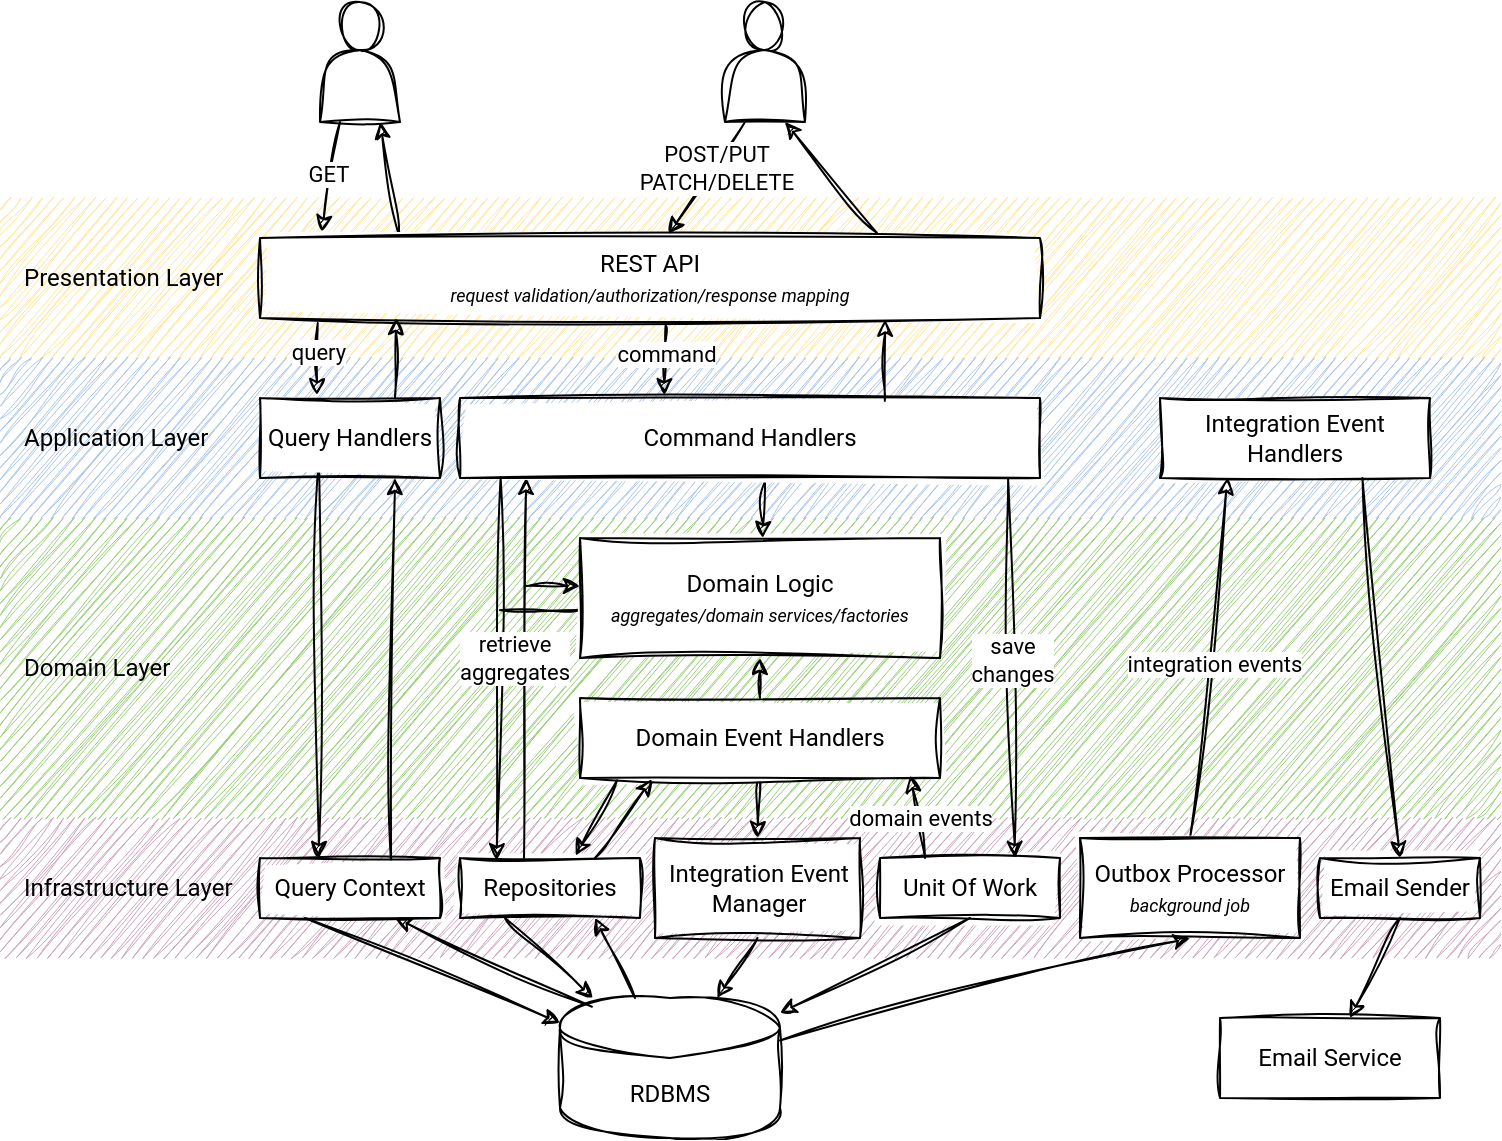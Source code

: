 <mxfile version="23.0.2" type="device">
  <diagram name="Page-1" id="eC-LRIxB_F-nuuSLEzQd">
    <mxGraphModel dx="819" dy="426" grid="1" gridSize="10" guides="1" tooltips="1" connect="1" arrows="1" fold="1" page="1" pageScale="1" pageWidth="850" pageHeight="1100" math="0" shadow="0">
      <root>
        <mxCell id="0" />
        <mxCell id="1" parent="0" />
        <mxCell id="m_N1G-87fuSk5CA1S3Ku-66" value="Infrastructure Layer" style="rounded=0;whiteSpace=wrap;html=1;sketch=1;jiggle=2;curveFitting=1;strokeColor=none;align=left;verticalAlign=middle;fontFamily=Roboto;fontSource=https%3A%2F%2Ffonts.googleapis.com%2Fcss%3Ffamily%3DRoboto;fontSize=12;fillColor=#CDA2BE;fontColor=#000000;spacingLeft=10;fillStyle=auto;" vertex="1" parent="1">
          <mxGeometry x="90" y="550" width="750" height="70" as="geometry" />
        </mxCell>
        <mxCell id="m_N1G-87fuSk5CA1S3Ku-65" value="Presentation Layer" style="rounded=0;whiteSpace=wrap;html=1;sketch=1;jiggle=2;curveFitting=1;strokeColor=none;align=left;verticalAlign=middle;fontFamily=Roboto;fontSource=https%3A%2F%2Ffonts.googleapis.com%2Fcss%3Ffamily%3DRoboto;fontSize=12;fillColor=#FFE599;fontColor=#000000;spacingLeft=10;" vertex="1" parent="1">
          <mxGeometry x="90" y="240" width="750" height="80" as="geometry" />
        </mxCell>
        <mxCell id="m_N1G-87fuSk5CA1S3Ku-64" value="Application Layer" style="rounded=0;whiteSpace=wrap;html=1;sketch=1;jiggle=2;curveFitting=1;strokeColor=none;align=left;verticalAlign=middle;fontFamily=Roboto;fontSource=https%3A%2F%2Ffonts.googleapis.com%2Fcss%3Ffamily%3DRoboto;fontSize=12;fillColor=#A9C4EB;fontColor=#000000;spacingLeft=10;" vertex="1" parent="1">
          <mxGeometry x="90" y="320" width="750" height="80" as="geometry" />
        </mxCell>
        <mxCell id="m_N1G-87fuSk5CA1S3Ku-62" value="Domain Layer" style="rounded=0;whiteSpace=wrap;html=1;sketch=1;jiggle=2;curveFitting=1;strokeColor=none;align=left;verticalAlign=middle;fontFamily=Roboto;fontSource=https%3A%2F%2Ffonts.googleapis.com%2Fcss%3Ffamily%3DRoboto;fontSize=12;fillColor=#97D077;fontColor=#000000;spacingLeft=10;" vertex="1" parent="1">
          <mxGeometry x="90" y="400" width="750" height="150" as="geometry" />
        </mxCell>
        <mxCell id="m_N1G-87fuSk5CA1S3Ku-87" style="edgeStyle=none;shape=connector;rounded=0;sketch=1;jiggle=2;curveFitting=1;orthogonalLoop=1;jettySize=auto;html=1;exitX=0;exitY=0.5;exitDx=0;exitDy=0;labelBackgroundColor=default;strokeColor=default;align=center;verticalAlign=middle;fontFamily=Roboto;fontSource=https%3A%2F%2Ffonts.googleapis.com%2Fcss%3Ffamily%3DRoboto;fontSize=12;fontColor=default;endArrow=none;endFill=0;" edge="1" parent="1">
          <mxGeometry relative="1" as="geometry">
            <mxPoint x="340" y="446.067" as="targetPoint" />
            <mxPoint x="380" y="446" as="sourcePoint" />
          </mxGeometry>
        </mxCell>
        <mxCell id="m_N1G-87fuSk5CA1S3Ku-88" style="edgeStyle=none;shape=connector;rounded=0;sketch=1;jiggle=2;curveFitting=1;orthogonalLoop=1;jettySize=auto;html=1;labelBackgroundColor=default;strokeColor=default;align=center;verticalAlign=middle;fontFamily=Roboto;fontSource=https%3A%2F%2Ffonts.googleapis.com%2Fcss%3Ffamily%3DRoboto;fontSize=12;fontColor=default;endArrow=classic;entryX=0;entryY=0.25;entryDx=0;entryDy=0;" edge="1" parent="1">
          <mxGeometry relative="1" as="geometry">
            <mxPoint x="380" y="434" as="targetPoint" />
            <mxPoint x="353" y="434" as="sourcePoint" />
          </mxGeometry>
        </mxCell>
        <mxCell id="m_N1G-87fuSk5CA1S3Ku-10" value="Domain Logic&lt;br&gt;&lt;i&gt;&lt;font style=&quot;font-size: 9px;&quot;&gt;aggregates/domain services/factories&lt;/font&gt;&lt;/i&gt;" style="rounded=0;whiteSpace=wrap;html=1;sketch=1;jiggle=2;curveFitting=1;strokeColor=default;align=center;verticalAlign=middle;fontFamily=Roboto;fontSize=12;fontColor=default;fillColor=default;fontSource=https%3A%2F%2Ffonts.googleapis.com%2Fcss%3Ffamily%3DRoboto;" vertex="1" parent="1">
          <mxGeometry x="380" y="410" width="180" height="60" as="geometry" />
        </mxCell>
        <mxCell id="m_N1G-87fuSk5CA1S3Ku-2" value="RDBMS" style="shape=cylinder3;whiteSpace=wrap;html=1;boundedLbl=1;backgroundOutline=1;size=15;sketch=1;curveFitting=1;jiggle=2;fontFamily=Roboto;fontSource=https%3A%2F%2Ffonts.googleapis.com%2Fcss%3Ffamily%3DRoboto;" vertex="1" parent="1">
          <mxGeometry x="370" y="640" width="110" height="70" as="geometry" />
        </mxCell>
        <mxCell id="m_N1G-87fuSk5CA1S3Ku-17" value="" style="shape=actor;whiteSpace=wrap;html=1;rounded=0;sketch=1;jiggle=2;curveFitting=1;strokeColor=default;align=center;verticalAlign=middle;fontFamily=Helvetica;fontSize=12;fontColor=default;fillColor=default;" vertex="1" parent="1">
          <mxGeometry x="452.5" y="142" width="40" height="60" as="geometry" />
        </mxCell>
        <mxCell id="m_N1G-87fuSk5CA1S3Ku-3" value="" style="shape=actor;whiteSpace=wrap;html=1;rounded=0;sketch=1;jiggle=2;curveFitting=1;strokeColor=default;align=center;verticalAlign=middle;fontFamily=Helvetica;fontSize=12;fontColor=default;fillColor=default;" vertex="1" parent="1">
          <mxGeometry x="250" y="142" width="40" height="60" as="geometry" />
        </mxCell>
        <mxCell id="m_N1G-87fuSk5CA1S3Ku-38" value="Repositories" style="rounded=0;whiteSpace=wrap;html=1;sketch=1;curveFitting=1;jiggle=2;fontFamily=Roboto;fontSource=https%3A%2F%2Ffonts.googleapis.com%2Fcss%3Ffamily%3DRoboto;" vertex="1" parent="1">
          <mxGeometry x="320" y="570" width="90" height="30" as="geometry" />
        </mxCell>
        <mxCell id="m_N1G-87fuSk5CA1S3Ku-21" style="edgeStyle=none;shape=connector;rounded=0;sketch=1;jiggle=2;curveFitting=1;orthogonalLoop=1;jettySize=auto;html=1;exitX=0.074;exitY=1.064;exitDx=0;exitDy=0;entryX=0.316;entryY=-0.036;entryDx=0;entryDy=0;labelBackgroundColor=default;strokeColor=default;align=center;verticalAlign=middle;fontFamily=Roboto;fontSource=https%3A%2F%2Ffonts.googleapis.com%2Fcss%3Ffamily%3DRoboto;fontSize=12;fontColor=default;endArrow=classic;exitPerimeter=0;entryPerimeter=0;" edge="1" parent="1" source="m_N1G-87fuSk5CA1S3Ku-1" target="m_N1G-87fuSk5CA1S3Ku-5">
          <mxGeometry relative="1" as="geometry">
            <mxPoint x="251.775" y="212.28" as="sourcePoint" />
            <mxPoint x="250" y="330" as="targetPoint" />
          </mxGeometry>
        </mxCell>
        <mxCell id="m_N1G-87fuSk5CA1S3Ku-22" value="query" style="edgeLabel;html=1;align=center;verticalAlign=middle;resizable=0;points=[];fontSize=11;fontFamily=Roboto;fontColor=default;" vertex="1" connectable="0" parent="m_N1G-87fuSk5CA1S3Ku-21">
          <mxGeometry x="0.0" relative="1" as="geometry">
            <mxPoint y="-4" as="offset" />
          </mxGeometry>
        </mxCell>
        <mxCell id="m_N1G-87fuSk5CA1S3Ku-23" style="edgeStyle=none;shape=connector;rounded=0;sketch=1;jiggle=2;curveFitting=1;orthogonalLoop=1;jettySize=auto;html=1;exitX=0.52;exitY=1.093;exitDx=0;exitDy=0;labelBackgroundColor=default;strokeColor=default;align=center;verticalAlign=middle;fontFamily=Roboto;fontSource=https%3A%2F%2Ffonts.googleapis.com%2Fcss%3Ffamily%3DRoboto;fontSize=12;fontColor=default;endArrow=classic;exitPerimeter=0;entryX=0.352;entryY=-0.036;entryDx=0;entryDy=0;entryPerimeter=0;" edge="1" parent="1" source="m_N1G-87fuSk5CA1S3Ku-1" target="m_N1G-87fuSk5CA1S3Ku-6">
          <mxGeometry relative="1" as="geometry">
            <mxPoint x="424.95" y="210" as="sourcePoint" />
            <mxPoint x="422.005" y="328.86" as="targetPoint" />
          </mxGeometry>
        </mxCell>
        <mxCell id="m_N1G-87fuSk5CA1S3Ku-24" value="command" style="edgeLabel;html=1;align=center;verticalAlign=middle;resizable=0;points=[];fontSize=11;fontFamily=Roboto;fontColor=default;" vertex="1" connectable="0" parent="m_N1G-87fuSk5CA1S3Ku-23">
          <mxGeometry x="-0.148" y="-1" relative="1" as="geometry">
            <mxPoint x="1" y="-1" as="offset" />
          </mxGeometry>
        </mxCell>
        <mxCell id="m_N1G-87fuSk5CA1S3Ku-41" style="edgeStyle=none;shape=connector;rounded=0;sketch=1;jiggle=2;curveFitting=1;orthogonalLoop=1;jettySize=auto;html=1;exitX=0.178;exitY=-0.036;exitDx=0;exitDy=0;labelBackgroundColor=default;strokeColor=default;align=center;verticalAlign=middle;fontFamily=Roboto;fontSource=https%3A%2F%2Ffonts.googleapis.com%2Fcss%3Ffamily%3DRoboto;fontSize=12;fontColor=default;endArrow=classic;entryX=0.75;entryY=1;entryDx=0;entryDy=0;exitPerimeter=0;" edge="1" parent="1" source="m_N1G-87fuSk5CA1S3Ku-1" target="m_N1G-87fuSk5CA1S3Ku-3">
          <mxGeometry relative="1" as="geometry" />
        </mxCell>
        <mxCell id="m_N1G-87fuSk5CA1S3Ku-53" style="edgeStyle=none;shape=connector;rounded=0;sketch=1;jiggle=2;curveFitting=1;orthogonalLoop=1;jettySize=auto;html=1;exitX=0.791;exitY=-0.064;exitDx=0;exitDy=0;entryX=0.75;entryY=1;entryDx=0;entryDy=0;labelBackgroundColor=default;strokeColor=default;align=center;verticalAlign=middle;fontFamily=Roboto;fontSource=https%3A%2F%2Ffonts.googleapis.com%2Fcss%3Ffamily%3DRoboto;fontSize=12;fontColor=default;endArrow=classic;exitPerimeter=0;" edge="1" parent="1" source="m_N1G-87fuSk5CA1S3Ku-1" target="m_N1G-87fuSk5CA1S3Ku-17">
          <mxGeometry relative="1" as="geometry" />
        </mxCell>
        <mxCell id="m_N1G-87fuSk5CA1S3Ku-1" value="REST API&lt;br&gt;&lt;font style=&quot;font-size: 9px;&quot;&gt;&lt;i&gt;request validation/authorization/response mapping&lt;/i&gt;&lt;/font&gt;" style="rounded=0;whiteSpace=wrap;html=1;sketch=1;curveFitting=1;jiggle=2;fontFamily=Roboto;fontSource=https%3A%2F%2Ffonts.googleapis.com%2Fcss%3Ffamily%3DRoboto;" vertex="1" parent="1">
          <mxGeometry x="220" y="260" width="390" height="40" as="geometry" />
        </mxCell>
        <mxCell id="m_N1G-87fuSk5CA1S3Ku-49" style="edgeStyle=none;shape=connector;rounded=0;sketch=1;jiggle=2;curveFitting=1;orthogonalLoop=1;jettySize=auto;html=1;labelBackgroundColor=default;strokeColor=default;align=center;verticalAlign=middle;fontFamily=Roboto;fontSource=https%3A%2F%2Ffonts.googleapis.com%2Fcss%3Ffamily%3DRoboto;fontSize=12;fontColor=default;endArrow=classic;entryX=0.75;entryY=1;entryDx=0;entryDy=0;" edge="1" parent="1" source="m_N1G-87fuSk5CA1S3Ku-2" target="m_N1G-87fuSk5CA1S3Ku-38">
          <mxGeometry relative="1" as="geometry" />
        </mxCell>
        <mxCell id="m_N1G-87fuSk5CA1S3Ku-11" style="edgeStyle=none;shape=connector;rounded=0;sketch=1;jiggle=2;curveFitting=1;orthogonalLoop=1;jettySize=auto;html=1;exitX=0.25;exitY=1;exitDx=0;exitDy=0;labelBackgroundColor=default;strokeColor=default;align=center;verticalAlign=middle;fontFamily=Roboto;fontSource=https%3A%2F%2Ffonts.googleapis.com%2Fcss%3Ffamily%3DRoboto;fontSize=12;fontColor=default;endArrow=classic;entryX=0.079;entryY=-0.079;entryDx=0;entryDy=0;entryPerimeter=0;" edge="1" parent="1" source="m_N1G-87fuSk5CA1S3Ku-3" target="m_N1G-87fuSk5CA1S3Ku-1">
          <mxGeometry relative="1" as="geometry">
            <mxPoint x="375" y="150" as="targetPoint" />
          </mxGeometry>
        </mxCell>
        <mxCell id="m_N1G-87fuSk5CA1S3Ku-20" value="GET" style="edgeLabel;html=1;align=center;verticalAlign=middle;resizable=0;points=[];fontSize=11;fontFamily=Roboto;fontColor=default;" vertex="1" connectable="0" parent="m_N1G-87fuSk5CA1S3Ku-11">
          <mxGeometry x="-0.044" y="-2" relative="1" as="geometry">
            <mxPoint as="offset" />
          </mxGeometry>
        </mxCell>
        <mxCell id="m_N1G-87fuSk5CA1S3Ku-42" style="edgeStyle=none;shape=connector;rounded=0;sketch=1;jiggle=2;curveFitting=1;orthogonalLoop=1;jettySize=auto;html=1;exitX=0.75;exitY=0;exitDx=0;exitDy=0;labelBackgroundColor=default;strokeColor=default;align=center;verticalAlign=middle;fontFamily=Roboto;fontSource=https%3A%2F%2Ffonts.googleapis.com%2Fcss%3Ffamily%3DRoboto;fontSize=12;fontColor=default;endArrow=classic;" edge="1" parent="1" source="m_N1G-87fuSk5CA1S3Ku-5">
          <mxGeometry relative="1" as="geometry">
            <mxPoint x="288" y="300" as="targetPoint" />
          </mxGeometry>
        </mxCell>
        <mxCell id="m_N1G-87fuSk5CA1S3Ku-43" style="edgeStyle=none;shape=connector;rounded=0;sketch=1;jiggle=2;curveFitting=1;orthogonalLoop=1;jettySize=auto;html=1;exitX=0.25;exitY=1;exitDx=0;exitDy=0;entryX=0.25;entryY=0;entryDx=0;entryDy=0;labelBackgroundColor=default;strokeColor=default;align=center;verticalAlign=middle;fontFamily=Roboto;fontSource=https%3A%2F%2Ffonts.googleapis.com%2Fcss%3Ffamily%3DRoboto;fontSize=12;fontColor=default;endArrow=classic;" edge="1" parent="1">
          <mxGeometry relative="1" as="geometry">
            <mxPoint x="249.5" y="370" as="sourcePoint" />
            <mxPoint x="249.5" y="570" as="targetPoint" />
          </mxGeometry>
        </mxCell>
        <mxCell id="m_N1G-87fuSk5CA1S3Ku-5" value="Query Handlers" style="rounded=0;whiteSpace=wrap;html=1;sketch=1;curveFitting=1;jiggle=2;fontFamily=Roboto;fontSource=https%3A%2F%2Ffonts.googleapis.com%2Fcss%3Ffamily%3DRoboto;" vertex="1" parent="1">
          <mxGeometry x="220" y="340" width="90" height="40" as="geometry" />
        </mxCell>
        <mxCell id="m_N1G-87fuSk5CA1S3Ku-25" style="edgeStyle=none;shape=connector;rounded=0;sketch=1;jiggle=2;curveFitting=1;orthogonalLoop=1;jettySize=auto;html=1;exitX=0.526;exitY=1.043;exitDx=0;exitDy=0;labelBackgroundColor=default;strokeColor=default;align=center;verticalAlign=middle;fontFamily=Roboto;fontSource=https%3A%2F%2Ffonts.googleapis.com%2Fcss%3Ffamily%3DRoboto;fontSize=12;fontColor=default;endArrow=classic;exitPerimeter=0;" edge="1" parent="1" source="m_N1G-87fuSk5CA1S3Ku-6" target="m_N1G-87fuSk5CA1S3Ku-10">
          <mxGeometry relative="1" as="geometry" />
        </mxCell>
        <mxCell id="m_N1G-87fuSk5CA1S3Ku-31" style="edgeStyle=none;shape=connector;rounded=0;sketch=1;jiggle=2;curveFitting=1;orthogonalLoop=1;jettySize=auto;html=1;labelBackgroundColor=default;strokeColor=default;align=center;verticalAlign=middle;fontFamily=Roboto;fontSource=https%3A%2F%2Ffonts.googleapis.com%2Fcss%3Ffamily%3DRoboto;fontSize=12;fontColor=default;endArrow=classic;exitX=0.329;exitY=0;exitDx=0;exitDy=0;exitPerimeter=0;entryX=0.114;entryY=0.997;entryDx=0;entryDy=0;entryPerimeter=0;" edge="1" parent="1" target="m_N1G-87fuSk5CA1S3Ku-6">
          <mxGeometry relative="1" as="geometry">
            <mxPoint x="352" y="570" as="sourcePoint" />
            <mxPoint x="353.32" y="371.16" as="targetPoint" />
          </mxGeometry>
        </mxCell>
        <mxCell id="m_N1G-87fuSk5CA1S3Ku-6" value="Command Handlers" style="rounded=0;whiteSpace=wrap;html=1;sketch=1;curveFitting=1;jiggle=2;fontFamily=Roboto;fontSource=https%3A%2F%2Ffonts.googleapis.com%2Fcss%3Ffamily%3DRoboto;" vertex="1" parent="1">
          <mxGeometry x="320" y="340" width="290" height="40" as="geometry" />
        </mxCell>
        <mxCell id="m_N1G-87fuSk5CA1S3Ku-28" style="edgeStyle=none;shape=connector;rounded=0;sketch=1;jiggle=2;curveFitting=1;orthogonalLoop=1;jettySize=auto;html=1;exitX=0.728;exitY=0.076;exitDx=0;exitDy=0;entryX=0.75;entryY=1;entryDx=0;entryDy=0;labelBackgroundColor=default;strokeColor=default;align=center;verticalAlign=middle;fontFamily=Roboto;fontSource=https%3A%2F%2Ffonts.googleapis.com%2Fcss%3Ffamily%3DRoboto;fontSize=12;fontColor=default;endArrow=classic;exitPerimeter=0;" edge="1" parent="1" source="m_N1G-87fuSk5CA1S3Ku-34" target="m_N1G-87fuSk5CA1S3Ku-5">
          <mxGeometry relative="1" as="geometry">
            <mxPoint x="312.92" y="567.15" as="sourcePoint" />
          </mxGeometry>
        </mxCell>
        <mxCell id="m_N1G-87fuSk5CA1S3Ku-18" style="edgeStyle=none;shape=connector;rounded=0;sketch=1;jiggle=2;curveFitting=1;orthogonalLoop=1;jettySize=auto;html=1;exitX=0.25;exitY=1;exitDx=0;exitDy=0;labelBackgroundColor=default;strokeColor=default;align=center;verticalAlign=middle;fontFamily=Roboto;fontSource=https%3A%2F%2Ffonts.googleapis.com%2Fcss%3Ffamily%3DRoboto;fontSize=12;fontColor=default;endArrow=classic;entryX=0.524;entryY=-0.048;entryDx=0;entryDy=0;entryPerimeter=0;" edge="1" parent="1" source="m_N1G-87fuSk5CA1S3Ku-17" target="m_N1G-87fuSk5CA1S3Ku-1">
          <mxGeometry relative="1" as="geometry">
            <mxPoint x="455" y="148" as="targetPoint" />
          </mxGeometry>
        </mxCell>
        <mxCell id="m_N1G-87fuSk5CA1S3Ku-19" value="POST/PUT&lt;br style=&quot;font-size: 11px;&quot;&gt;PATCH/DELETE" style="edgeLabel;html=1;align=center;verticalAlign=middle;resizable=0;points=[];fontSize=11;fontFamily=Roboto;fontColor=default;fontStyle=0" vertex="1" connectable="0" parent="m_N1G-87fuSk5CA1S3Ku-18">
          <mxGeometry x="-0.16" y="-1" relative="1" as="geometry">
            <mxPoint x="2" as="offset" />
          </mxGeometry>
        </mxCell>
        <mxCell id="m_N1G-87fuSk5CA1S3Ku-34" value="Query Context" style="rounded=0;whiteSpace=wrap;html=1;sketch=1;curveFitting=1;jiggle=2;fontFamily=Roboto;fontSource=https%3A%2F%2Ffonts.googleapis.com%2Fcss%3Ffamily%3DRoboto;" vertex="1" parent="1">
          <mxGeometry x="220" y="570" width="90" height="30" as="geometry" />
        </mxCell>
        <mxCell id="m_N1G-87fuSk5CA1S3Ku-40" style="edgeStyle=none;shape=connector;rounded=0;sketch=1;jiggle=2;curveFitting=1;orthogonalLoop=1;jettySize=auto;html=1;labelBackgroundColor=default;strokeColor=default;align=center;verticalAlign=middle;fontFamily=Roboto;fontSource=https%3A%2F%2Ffonts.googleapis.com%2Fcss%3Ffamily%3DRoboto;fontSize=12;fontColor=default;endArrow=classic;exitX=0.25;exitY=1;exitDx=0;exitDy=0;" edge="1" parent="1" source="m_N1G-87fuSk5CA1S3Ku-38" target="m_N1G-87fuSk5CA1S3Ku-2">
          <mxGeometry relative="1" as="geometry" />
        </mxCell>
        <mxCell id="m_N1G-87fuSk5CA1S3Ku-45" style="edgeStyle=none;shape=connector;rounded=0;sketch=1;jiggle=2;curveFitting=1;orthogonalLoop=1;jettySize=auto;html=1;exitX=0.829;exitY=0.036;exitDx=0;exitDy=0;labelBackgroundColor=default;strokeColor=default;align=center;verticalAlign=middle;fontFamily=Roboto;fontSource=https%3A%2F%2Ffonts.googleapis.com%2Fcss%3Ffamily%3DRoboto;fontSize=12;fontColor=default;endArrow=classic;exitPerimeter=0;entryX=0.899;entryY=1.021;entryDx=0;entryDy=0;entryPerimeter=0;" edge="1" parent="1">
          <mxGeometry relative="1" as="geometry">
            <mxPoint x="532.41" y="341.44" as="sourcePoint" />
            <mxPoint x="532.61" y="300.84" as="targetPoint" />
          </mxGeometry>
        </mxCell>
        <mxCell id="m_N1G-87fuSk5CA1S3Ku-54" value="Unit Of Work" style="rounded=0;whiteSpace=wrap;html=1;sketch=1;curveFitting=1;jiggle=2;fontFamily=Roboto;fontSource=https%3A%2F%2Ffonts.googleapis.com%2Fcss%3Ffamily%3DRoboto;" vertex="1" parent="1">
          <mxGeometry x="530" y="570" width="90" height="30" as="geometry" />
        </mxCell>
        <mxCell id="m_N1G-87fuSk5CA1S3Ku-78" style="edgeStyle=none;shape=connector;rounded=0;sketch=1;jiggle=2;curveFitting=1;orthogonalLoop=1;jettySize=auto;html=1;labelBackgroundColor=default;strokeColor=default;align=center;verticalAlign=middle;fontFamily=Roboto;fontSource=https%3A%2F%2Ffonts.googleapis.com%2Fcss%3Ffamily%3DRoboto;fontSize=12;fontColor=default;endArrow=classic;entryX=0.5;entryY=0;entryDx=0;entryDy=0;" edge="1" parent="1" source="m_N1G-87fuSk5CA1S3Ku-58" target="m_N1G-87fuSk5CA1S3Ku-77">
          <mxGeometry relative="1" as="geometry">
            <mxPoint x="465.68" y="530" as="sourcePoint" />
            <mxPoint x="464.316" y="560" as="targetPoint" />
          </mxGeometry>
        </mxCell>
        <mxCell id="m_N1G-87fuSk5CA1S3Ku-84" style="edgeStyle=none;shape=connector;rounded=0;sketch=1;jiggle=2;curveFitting=1;orthogonalLoop=1;jettySize=auto;html=1;exitX=0.5;exitY=0;exitDx=0;exitDy=0;labelBackgroundColor=default;strokeColor=default;align=center;verticalAlign=middle;fontFamily=Roboto;fontSource=https%3A%2F%2Ffonts.googleapis.com%2Fcss%3Ffamily%3DRoboto;fontSize=12;fontColor=default;endArrow=classic;" edge="1" parent="1" source="m_N1G-87fuSk5CA1S3Ku-58" target="m_N1G-87fuSk5CA1S3Ku-10">
          <mxGeometry relative="1" as="geometry" />
        </mxCell>
        <mxCell id="m_N1G-87fuSk5CA1S3Ku-58" value="Domain Event Handlers" style="rounded=0;whiteSpace=wrap;html=1;sketch=1;jiggle=2;curveFitting=1;strokeColor=default;align=center;verticalAlign=middle;fontFamily=Roboto;fontSize=12;fontColor=default;fillColor=default;fontSource=https%3A%2F%2Ffonts.googleapis.com%2Fcss%3Ffamily%3DRoboto;" vertex="1" parent="1">
          <mxGeometry x="380" y="490" width="180" height="40" as="geometry" />
        </mxCell>
        <mxCell id="m_N1G-87fuSk5CA1S3Ku-59" style="edgeStyle=none;shape=connector;rounded=0;sketch=1;jiggle=2;curveFitting=1;orthogonalLoop=1;jettySize=auto;html=1;exitX=0.25;exitY=0;exitDx=0;exitDy=0;entryX=0.918;entryY=0.971;entryDx=0;entryDy=0;labelBackgroundColor=default;strokeColor=default;align=center;verticalAlign=middle;fontFamily=Roboto;fontSource=https%3A%2F%2Ffonts.googleapis.com%2Fcss%3Ffamily%3DRoboto;fontSize=12;fontColor=default;endArrow=classic;entryPerimeter=0;" edge="1" parent="1" source="m_N1G-87fuSk5CA1S3Ku-54" target="m_N1G-87fuSk5CA1S3Ku-58">
          <mxGeometry relative="1" as="geometry" />
        </mxCell>
        <mxCell id="m_N1G-87fuSk5CA1S3Ku-60" value="domain events" style="edgeLabel;html=1;align=center;verticalAlign=middle;resizable=0;points=[];fontSize=11;fontFamily=Roboto;fontColor=default;" vertex="1" connectable="0" parent="m_N1G-87fuSk5CA1S3Ku-59">
          <mxGeometry x="-0.039" y="-1" relative="1" as="geometry">
            <mxPoint as="offset" />
          </mxGeometry>
        </mxCell>
        <mxCell id="m_N1G-87fuSk5CA1S3Ku-67" value="Integration Event Handlers" style="rounded=0;whiteSpace=wrap;html=1;sketch=1;jiggle=2;curveFitting=1;strokeColor=default;align=center;verticalAlign=middle;fontFamily=Roboto;fontSize=12;fontColor=default;fillColor=default;fontSource=https%3A%2F%2Ffonts.googleapis.com%2Fcss%3Ffamily%3DRoboto;" vertex="1" parent="1">
          <mxGeometry x="670" y="340" width="135" height="40" as="geometry" />
        </mxCell>
        <mxCell id="m_N1G-87fuSk5CA1S3Ku-68" value="Email Sender" style="rounded=0;whiteSpace=wrap;html=1;sketch=1;curveFitting=1;jiggle=2;fontFamily=Roboto;fontSource=https%3A%2F%2Ffonts.googleapis.com%2Fcss%3Ffamily%3DRoboto;" vertex="1" parent="1">
          <mxGeometry x="750" y="570" width="80" height="30" as="geometry" />
        </mxCell>
        <mxCell id="m_N1G-87fuSk5CA1S3Ku-70" value="Email Service" style="rounded=0;whiteSpace=wrap;html=1;sketch=1;curveFitting=1;jiggle=2;fontFamily=Roboto;fontSource=https%3A%2F%2Ffonts.googleapis.com%2Fcss%3Ffamily%3DRoboto;" vertex="1" parent="1">
          <mxGeometry x="700" y="650" width="110" height="40" as="geometry" />
        </mxCell>
        <mxCell id="m_N1G-87fuSk5CA1S3Ku-72" style="edgeStyle=none;shape=connector;rounded=0;sketch=1;jiggle=2;curveFitting=1;orthogonalLoop=1;jettySize=auto;html=1;exitX=0.103;exitY=1.029;exitDx=0;exitDy=0;entryX=0.643;entryY=-0.038;entryDx=0;entryDy=0;entryPerimeter=0;labelBackgroundColor=default;strokeColor=default;align=center;verticalAlign=middle;fontFamily=Roboto;fontSource=https%3A%2F%2Ffonts.googleapis.com%2Fcss%3Ffamily%3DRoboto;fontSize=12;fontColor=default;endArrow=classic;exitPerimeter=0;" edge="1" parent="1" source="m_N1G-87fuSk5CA1S3Ku-58" target="m_N1G-87fuSk5CA1S3Ku-38">
          <mxGeometry relative="1" as="geometry" />
        </mxCell>
        <mxCell id="m_N1G-87fuSk5CA1S3Ku-73" style="edgeStyle=none;shape=connector;rounded=0;sketch=1;jiggle=2;curveFitting=1;orthogonalLoop=1;jettySize=auto;html=1;exitX=0.75;exitY=0;exitDx=0;exitDy=0;entryX=0.2;entryY=1.014;entryDx=0;entryDy=0;entryPerimeter=0;labelBackgroundColor=default;strokeColor=default;align=center;verticalAlign=middle;fontFamily=Roboto;fontSource=https%3A%2F%2Ffonts.googleapis.com%2Fcss%3Ffamily%3DRoboto;fontSize=12;fontColor=default;endArrow=classic;" edge="1" parent="1" source="m_N1G-87fuSk5CA1S3Ku-38" target="m_N1G-87fuSk5CA1S3Ku-58">
          <mxGeometry relative="1" as="geometry" />
        </mxCell>
        <mxCell id="m_N1G-87fuSk5CA1S3Ku-76" style="edgeStyle=none;shape=connector;rounded=0;sketch=1;jiggle=2;curveFitting=1;orthogonalLoop=1;jettySize=auto;html=1;exitX=0.5;exitY=0;exitDx=0;exitDy=0;entryX=0.25;entryY=1;entryDx=0;entryDy=0;labelBackgroundColor=default;strokeColor=default;align=center;verticalAlign=middle;fontFamily=Roboto;fontSource=https%3A%2F%2Ffonts.googleapis.com%2Fcss%3Ffamily%3DRoboto;fontSize=12;fontColor=default;endArrow=classic;" edge="1" parent="1" source="m_N1G-87fuSk5CA1S3Ku-74" target="m_N1G-87fuSk5CA1S3Ku-67">
          <mxGeometry relative="1" as="geometry" />
        </mxCell>
        <mxCell id="m_N1G-87fuSk5CA1S3Ku-81" value="integration events" style="edgeLabel;html=1;align=center;verticalAlign=middle;resizable=0;points=[];fontSize=11;fontFamily=Roboto;fontColor=default;" vertex="1" connectable="0" parent="m_N1G-87fuSk5CA1S3Ku-76">
          <mxGeometry x="-0.029" y="-3" relative="1" as="geometry">
            <mxPoint as="offset" />
          </mxGeometry>
        </mxCell>
        <mxCell id="m_N1G-87fuSk5CA1S3Ku-74" value="Outbox Processor&lt;br&gt;&lt;font size=&quot;1&quot;&gt;&lt;i style=&quot;font-size: 9px;&quot;&gt;background job&lt;/i&gt;&lt;/font&gt;" style="rounded=0;whiteSpace=wrap;html=1;sketch=1;curveFitting=1;jiggle=2;fontFamily=Roboto;fontSource=https%3A%2F%2Ffonts.googleapis.com%2Fcss%3Ffamily%3DRoboto;" vertex="1" parent="1">
          <mxGeometry x="630" y="560" width="110" height="50" as="geometry" />
        </mxCell>
        <mxCell id="m_N1G-87fuSk5CA1S3Ku-77" value="Integration Event Manager" style="rounded=0;whiteSpace=wrap;html=1;sketch=1;curveFitting=1;jiggle=2;fontFamily=Roboto;fontSource=https%3A%2F%2Ffonts.googleapis.com%2Fcss%3Ffamily%3DRoboto;" vertex="1" parent="1">
          <mxGeometry x="417.5" y="560" width="102.5" height="50" as="geometry" />
        </mxCell>
        <mxCell id="m_N1G-87fuSk5CA1S3Ku-75" style="edgeStyle=none;shape=connector;rounded=0;sketch=1;jiggle=2;curveFitting=1;orthogonalLoop=1;jettySize=auto;html=1;entryX=0.5;entryY=1;entryDx=0;entryDy=0;labelBackgroundColor=default;strokeColor=default;align=center;verticalAlign=middle;fontFamily=Roboto;fontSource=https%3A%2F%2Ffonts.googleapis.com%2Fcss%3Ffamily%3DRoboto;fontSize=12;fontColor=default;endArrow=classic;" edge="1" parent="1" source="m_N1G-87fuSk5CA1S3Ku-2" target="m_N1G-87fuSk5CA1S3Ku-74">
          <mxGeometry relative="1" as="geometry" />
        </mxCell>
        <mxCell id="m_N1G-87fuSk5CA1S3Ku-55" style="edgeStyle=none;shape=connector;rounded=0;sketch=1;jiggle=2;curveFitting=1;orthogonalLoop=1;jettySize=auto;html=1;exitX=0.945;exitY=1;exitDx=0;exitDy=0;labelBackgroundColor=default;strokeColor=default;align=center;verticalAlign=middle;fontFamily=Roboto;fontSource=https%3A%2F%2Ffonts.googleapis.com%2Fcss%3Ffamily%3DRoboto;fontSize=12;fontColor=default;endArrow=classic;exitPerimeter=0;entryX=0.75;entryY=0;entryDx=0;entryDy=0;" edge="1" parent="1" source="m_N1G-87fuSk5CA1S3Ku-6" target="m_N1G-87fuSk5CA1S3Ku-54">
          <mxGeometry relative="1" as="geometry" />
        </mxCell>
        <mxCell id="m_N1G-87fuSk5CA1S3Ku-56" value="save&lt;br&gt;changes" style="edgeLabel;html=1;align=center;verticalAlign=middle;resizable=0;points=[];fontSize=11;fontFamily=Roboto;fontColor=default;" vertex="1" connectable="0" parent="m_N1G-87fuSk5CA1S3Ku-55">
          <mxGeometry x="-0.112" relative="1" as="geometry">
            <mxPoint y="6" as="offset" />
          </mxGeometry>
        </mxCell>
        <mxCell id="m_N1G-87fuSk5CA1S3Ku-57" style="edgeStyle=none;shape=connector;rounded=0;sketch=1;jiggle=2;curveFitting=1;orthogonalLoop=1;jettySize=auto;html=1;exitX=0.5;exitY=1;exitDx=0;exitDy=0;labelBackgroundColor=default;strokeColor=default;align=center;verticalAlign=middle;fontFamily=Roboto;fontSource=https%3A%2F%2Ffonts.googleapis.com%2Fcss%3Ffamily%3DRoboto;fontSize=12;fontColor=default;endArrow=classic;" edge="1" parent="1" source="m_N1G-87fuSk5CA1S3Ku-54" target="m_N1G-87fuSk5CA1S3Ku-2">
          <mxGeometry relative="1" as="geometry">
            <mxPoint x="460" y="649" as="targetPoint" />
          </mxGeometry>
        </mxCell>
        <mxCell id="m_N1G-87fuSk5CA1S3Ku-80" style="edgeStyle=none;shape=connector;rounded=0;sketch=1;jiggle=2;curveFitting=1;orthogonalLoop=1;jettySize=auto;html=1;exitX=0.5;exitY=1;exitDx=0;exitDy=0;labelBackgroundColor=default;strokeColor=default;align=center;verticalAlign=middle;fontFamily=Roboto;fontSource=https%3A%2F%2Ffonts.googleapis.com%2Fcss%3Ffamily%3DRoboto;fontSize=12;fontColor=default;endArrow=classic;" edge="1" parent="1" source="m_N1G-87fuSk5CA1S3Ku-77" target="m_N1G-87fuSk5CA1S3Ku-2">
          <mxGeometry relative="1" as="geometry" />
        </mxCell>
        <mxCell id="m_N1G-87fuSk5CA1S3Ku-48" style="edgeStyle=none;shape=connector;rounded=0;sketch=1;jiggle=2;curveFitting=1;orthogonalLoop=1;jettySize=auto;html=1;exitX=0.145;exitY=0;exitDx=0;exitDy=4.35;exitPerimeter=0;entryX=0.75;entryY=1;entryDx=0;entryDy=0;labelBackgroundColor=default;strokeColor=default;align=center;verticalAlign=middle;fontFamily=Roboto;fontSource=https%3A%2F%2Ffonts.googleapis.com%2Fcss%3Ffamily%3DRoboto;fontSize=12;fontColor=default;endArrow=classic;" edge="1" parent="1" source="m_N1G-87fuSk5CA1S3Ku-2" target="m_N1G-87fuSk5CA1S3Ku-34">
          <mxGeometry relative="1" as="geometry" />
        </mxCell>
        <mxCell id="m_N1G-87fuSk5CA1S3Ku-39" style="edgeStyle=none;shape=connector;rounded=0;sketch=1;jiggle=2;curveFitting=1;orthogonalLoop=1;jettySize=auto;html=1;exitX=0.25;exitY=1;exitDx=0;exitDy=0;labelBackgroundColor=default;strokeColor=default;align=center;verticalAlign=middle;fontFamily=Roboto;fontSource=https%3A%2F%2Ffonts.googleapis.com%2Fcss%3Ffamily%3DRoboto;fontSize=12;fontColor=default;endArrow=classic;" edge="1" parent="1" source="m_N1G-87fuSk5CA1S3Ku-34" target="m_N1G-87fuSk5CA1S3Ku-2">
          <mxGeometry relative="1" as="geometry" />
        </mxCell>
        <mxCell id="m_N1G-87fuSk5CA1S3Ku-69" style="edgeStyle=none;shape=connector;rounded=0;sketch=1;jiggle=2;curveFitting=1;orthogonalLoop=1;jettySize=auto;html=1;exitX=0.75;exitY=1;exitDx=0;exitDy=0;entryX=0.5;entryY=0;entryDx=0;entryDy=0;labelBackgroundColor=default;strokeColor=default;align=center;verticalAlign=middle;fontFamily=Roboto;fontSource=https%3A%2F%2Ffonts.googleapis.com%2Fcss%3Ffamily%3DRoboto;fontSize=12;fontColor=default;endArrow=classic;" edge="1" parent="1" source="m_N1G-87fuSk5CA1S3Ku-67" target="m_N1G-87fuSk5CA1S3Ku-68">
          <mxGeometry relative="1" as="geometry" />
        </mxCell>
        <mxCell id="m_N1G-87fuSk5CA1S3Ku-71" style="edgeStyle=none;shape=connector;rounded=0;sketch=1;jiggle=2;curveFitting=1;orthogonalLoop=1;jettySize=auto;html=1;exitX=0.5;exitY=1;exitDx=0;exitDy=0;labelBackgroundColor=default;strokeColor=default;align=center;verticalAlign=middle;fontFamily=Roboto;fontSource=https%3A%2F%2Ffonts.googleapis.com%2Fcss%3Ffamily%3DRoboto;fontSize=12;fontColor=default;endArrow=classic;" edge="1" parent="1" source="m_N1G-87fuSk5CA1S3Ku-68" target="m_N1G-87fuSk5CA1S3Ku-70">
          <mxGeometry relative="1" as="geometry" />
        </mxCell>
        <mxCell id="m_N1G-87fuSk5CA1S3Ku-30" style="edgeStyle=none;shape=connector;rounded=0;sketch=1;jiggle=2;curveFitting=1;orthogonalLoop=1;jettySize=auto;html=1;labelBackgroundColor=default;strokeColor=default;align=center;verticalAlign=middle;fontFamily=Roboto;fontSource=https%3A%2F%2Ffonts.googleapis.com%2Fcss%3Ffamily%3DRoboto;fontSize=12;fontColor=default;endArrow=classic;entryX=0.204;entryY=0.035;entryDx=0;entryDy=0;entryPerimeter=0;exitX=0.07;exitY=0.986;exitDx=0;exitDy=0;exitPerimeter=0;" edge="1" parent="1" source="m_N1G-87fuSk5CA1S3Ku-6" target="m_N1G-87fuSk5CA1S3Ku-38">
          <mxGeometry relative="1" as="geometry">
            <mxPoint x="384" y="420" as="sourcePoint" />
            <mxPoint x="380.0" y="570" as="targetPoint" />
          </mxGeometry>
        </mxCell>
        <mxCell id="m_N1G-87fuSk5CA1S3Ku-61" value="retrieve&lt;br style=&quot;font-size: 11px;&quot;&gt;aggregates" style="edgeLabel;html=1;align=center;verticalAlign=middle;resizable=0;points=[];fontSize=11;fontFamily=Roboto;fontColor=default;labelBackgroundColor=default;spacing=2;spacingTop=0;" vertex="1" connectable="0" parent="m_N1G-87fuSk5CA1S3Ku-30">
          <mxGeometry x="-0.088" relative="1" as="geometry">
            <mxPoint x="7" y="3" as="offset" />
          </mxGeometry>
        </mxCell>
      </root>
    </mxGraphModel>
  </diagram>
</mxfile>
